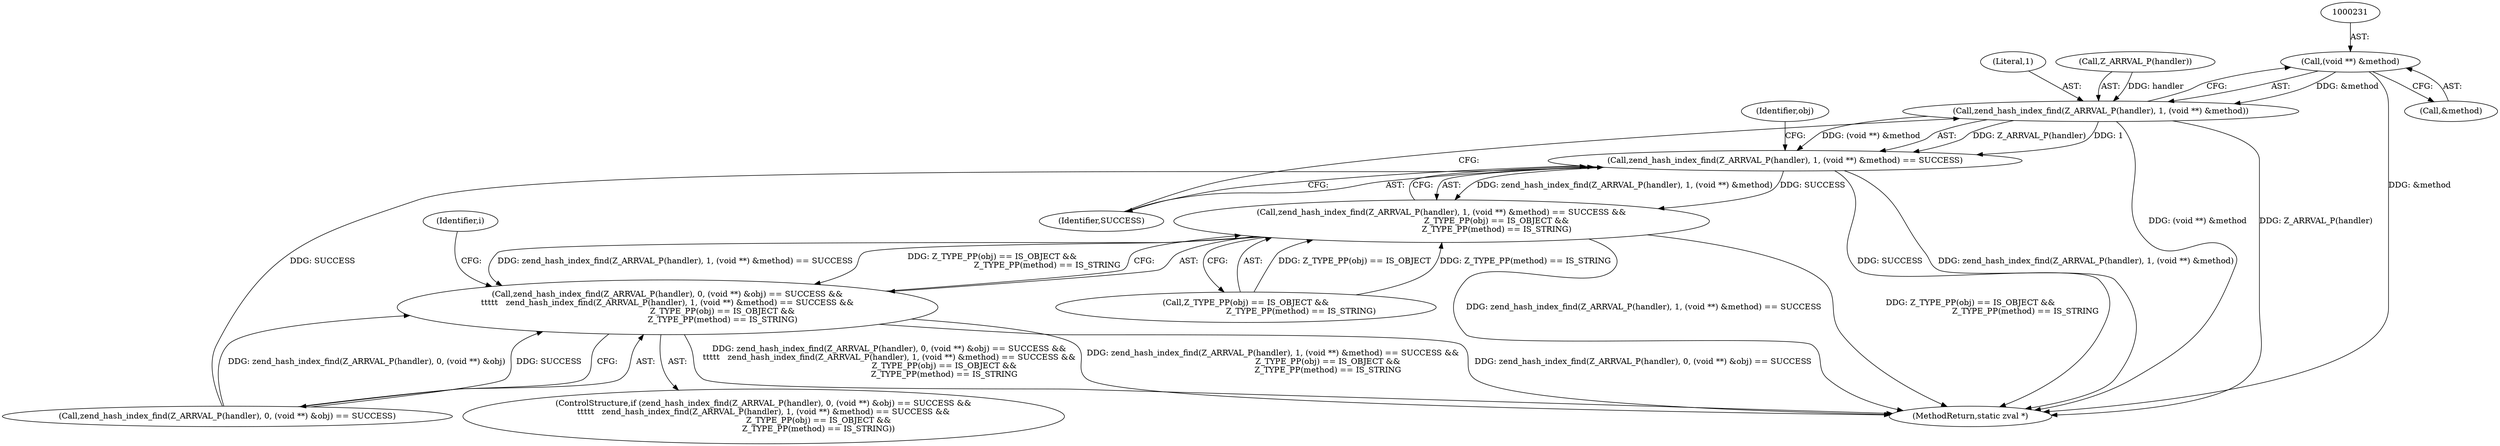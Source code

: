 digraph "0_php_dccda88f27a084bcbbb30198ace12b4e7ae961cc_10@pointer" {
"1000230" [label="(Call,(void **) &method)"];
"1000226" [label="(Call,zend_hash_index_find(Z_ARRVAL_P(handler), 1, (void **) &method))"];
"1000225" [label="(Call,zend_hash_index_find(Z_ARRVAL_P(handler), 1, (void **) &method) == SUCCESS)"];
"1000224" [label="(Call,zend_hash_index_find(Z_ARRVAL_P(handler), 1, (void **) &method) == SUCCESS &&\n                                           Z_TYPE_PP(obj) == IS_OBJECT &&\n                                           Z_TYPE_PP(method) == IS_STRING)"];
"1000213" [label="(Call,zend_hash_index_find(Z_ARRVAL_P(handler), 0, (void **) &obj) == SUCCESS &&\n\t\t\t\t\t   zend_hash_index_find(Z_ARRVAL_P(handler), 1, (void **) &method) == SUCCESS &&\n                                           Z_TYPE_PP(obj) == IS_OBJECT &&\n                                           Z_TYPE_PP(method) == IS_STRING)"];
"1000213" [label="(Call,zend_hash_index_find(Z_ARRVAL_P(handler), 0, (void **) &obj) == SUCCESS &&\n\t\t\t\t\t   zend_hash_index_find(Z_ARRVAL_P(handler), 1, (void **) &method) == SUCCESS &&\n                                           Z_TYPE_PP(obj) == IS_OBJECT &&\n                                           Z_TYPE_PP(method) == IS_STRING)"];
"1000234" [label="(Identifier,SUCCESS)"];
"1000229" [label="(Literal,1)"];
"1000214" [label="(Call,zend_hash_index_find(Z_ARRVAL_P(handler), 0, (void **) &obj) == SUCCESS)"];
"1000248" [label="(Identifier,i)"];
"1000238" [label="(Identifier,obj)"];
"1000235" [label="(Call,Z_TYPE_PP(obj) == IS_OBJECT &&\n                                           Z_TYPE_PP(method) == IS_STRING)"];
"1000226" [label="(Call,zend_hash_index_find(Z_ARRVAL_P(handler), 1, (void **) &method))"];
"1000227" [label="(Call,Z_ARRVAL_P(handler))"];
"1000232" [label="(Call,&method)"];
"1000296" [label="(MethodReturn,static zval *)"];
"1000224" [label="(Call,zend_hash_index_find(Z_ARRVAL_P(handler), 1, (void **) &method) == SUCCESS &&\n                                           Z_TYPE_PP(obj) == IS_OBJECT &&\n                                           Z_TYPE_PP(method) == IS_STRING)"];
"1000212" [label="(ControlStructure,if (zend_hash_index_find(Z_ARRVAL_P(handler), 0, (void **) &obj) == SUCCESS &&\n\t\t\t\t\t   zend_hash_index_find(Z_ARRVAL_P(handler), 1, (void **) &method) == SUCCESS &&\n                                           Z_TYPE_PP(obj) == IS_OBJECT &&\n                                           Z_TYPE_PP(method) == IS_STRING))"];
"1000230" [label="(Call,(void **) &method)"];
"1000225" [label="(Call,zend_hash_index_find(Z_ARRVAL_P(handler), 1, (void **) &method) == SUCCESS)"];
"1000230" -> "1000226"  [label="AST: "];
"1000230" -> "1000232"  [label="CFG: "];
"1000231" -> "1000230"  [label="AST: "];
"1000232" -> "1000230"  [label="AST: "];
"1000226" -> "1000230"  [label="CFG: "];
"1000230" -> "1000296"  [label="DDG: &method"];
"1000230" -> "1000226"  [label="DDG: &method"];
"1000226" -> "1000225"  [label="AST: "];
"1000227" -> "1000226"  [label="AST: "];
"1000229" -> "1000226"  [label="AST: "];
"1000234" -> "1000226"  [label="CFG: "];
"1000226" -> "1000296"  [label="DDG: Z_ARRVAL_P(handler)"];
"1000226" -> "1000296"  [label="DDG: (void **) &method"];
"1000226" -> "1000225"  [label="DDG: Z_ARRVAL_P(handler)"];
"1000226" -> "1000225"  [label="DDG: 1"];
"1000226" -> "1000225"  [label="DDG: (void **) &method"];
"1000227" -> "1000226"  [label="DDG: handler"];
"1000225" -> "1000224"  [label="AST: "];
"1000225" -> "1000234"  [label="CFG: "];
"1000234" -> "1000225"  [label="AST: "];
"1000238" -> "1000225"  [label="CFG: "];
"1000224" -> "1000225"  [label="CFG: "];
"1000225" -> "1000296"  [label="DDG: zend_hash_index_find(Z_ARRVAL_P(handler), 1, (void **) &method)"];
"1000225" -> "1000296"  [label="DDG: SUCCESS"];
"1000225" -> "1000224"  [label="DDG: zend_hash_index_find(Z_ARRVAL_P(handler), 1, (void **) &method)"];
"1000225" -> "1000224"  [label="DDG: SUCCESS"];
"1000214" -> "1000225"  [label="DDG: SUCCESS"];
"1000224" -> "1000213"  [label="AST: "];
"1000224" -> "1000235"  [label="CFG: "];
"1000235" -> "1000224"  [label="AST: "];
"1000213" -> "1000224"  [label="CFG: "];
"1000224" -> "1000296"  [label="DDG: zend_hash_index_find(Z_ARRVAL_P(handler), 1, (void **) &method) == SUCCESS"];
"1000224" -> "1000296"  [label="DDG: Z_TYPE_PP(obj) == IS_OBJECT &&\n                                           Z_TYPE_PP(method) == IS_STRING"];
"1000224" -> "1000213"  [label="DDG: zend_hash_index_find(Z_ARRVAL_P(handler), 1, (void **) &method) == SUCCESS"];
"1000224" -> "1000213"  [label="DDG: Z_TYPE_PP(obj) == IS_OBJECT &&\n                                           Z_TYPE_PP(method) == IS_STRING"];
"1000235" -> "1000224"  [label="DDG: Z_TYPE_PP(obj) == IS_OBJECT"];
"1000235" -> "1000224"  [label="DDG: Z_TYPE_PP(method) == IS_STRING"];
"1000213" -> "1000212"  [label="AST: "];
"1000213" -> "1000214"  [label="CFG: "];
"1000214" -> "1000213"  [label="AST: "];
"1000248" -> "1000213"  [label="CFG: "];
"1000213" -> "1000296"  [label="DDG: zend_hash_index_find(Z_ARRVAL_P(handler), 0, (void **) &obj) == SUCCESS"];
"1000213" -> "1000296"  [label="DDG: zend_hash_index_find(Z_ARRVAL_P(handler), 0, (void **) &obj) == SUCCESS &&\n\t\t\t\t\t   zend_hash_index_find(Z_ARRVAL_P(handler), 1, (void **) &method) == SUCCESS &&\n                                           Z_TYPE_PP(obj) == IS_OBJECT &&\n                                           Z_TYPE_PP(method) == IS_STRING"];
"1000213" -> "1000296"  [label="DDG: zend_hash_index_find(Z_ARRVAL_P(handler), 1, (void **) &method) == SUCCESS &&\n                                           Z_TYPE_PP(obj) == IS_OBJECT &&\n                                           Z_TYPE_PP(method) == IS_STRING"];
"1000214" -> "1000213"  [label="DDG: zend_hash_index_find(Z_ARRVAL_P(handler), 0, (void **) &obj)"];
"1000214" -> "1000213"  [label="DDG: SUCCESS"];
}
